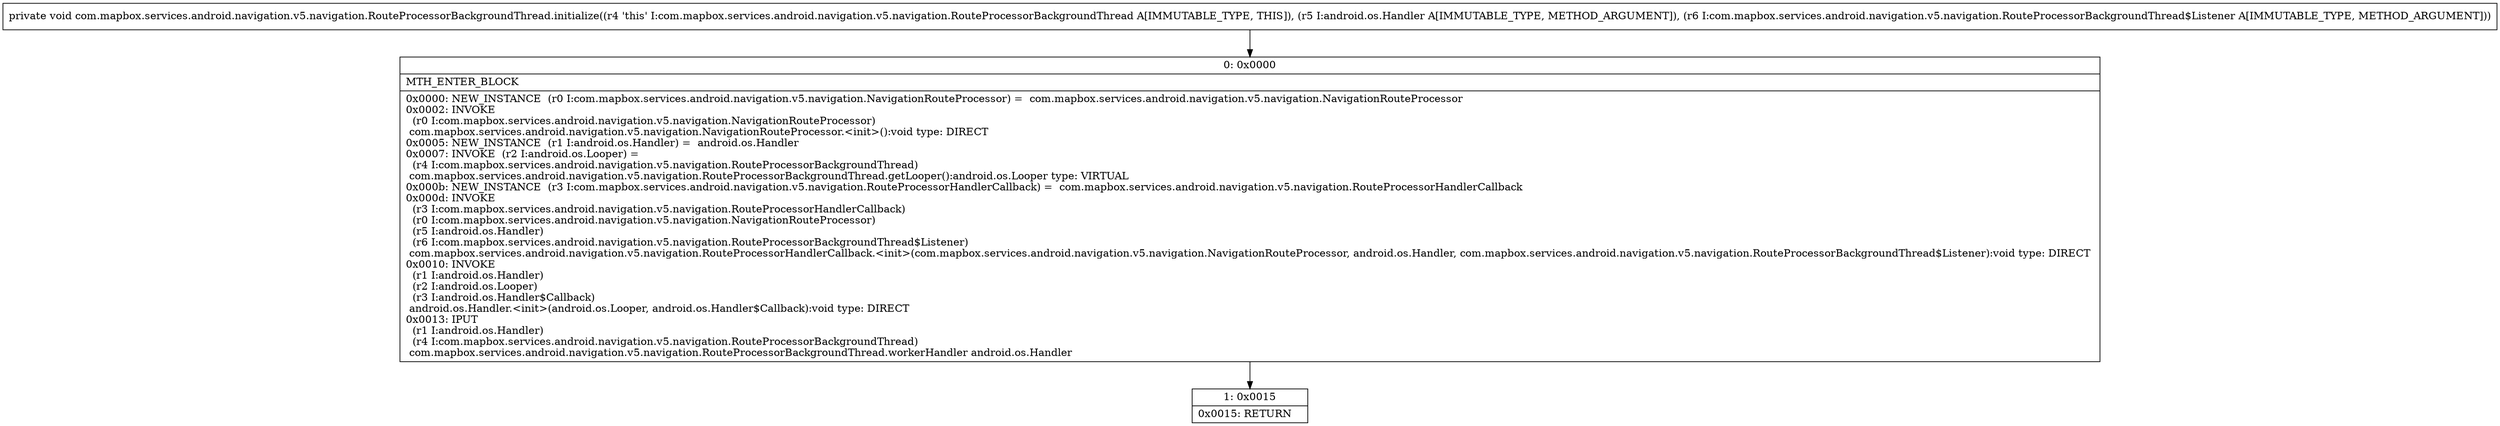 digraph "CFG forcom.mapbox.services.android.navigation.v5.navigation.RouteProcessorBackgroundThread.initialize(Landroid\/os\/Handler;Lcom\/mapbox\/services\/android\/navigation\/v5\/navigation\/RouteProcessorBackgroundThread$Listener;)V" {
Node_0 [shape=record,label="{0\:\ 0x0000|MTH_ENTER_BLOCK\l|0x0000: NEW_INSTANCE  (r0 I:com.mapbox.services.android.navigation.v5.navigation.NavigationRouteProcessor) =  com.mapbox.services.android.navigation.v5.navigation.NavigationRouteProcessor \l0x0002: INVOKE  \l  (r0 I:com.mapbox.services.android.navigation.v5.navigation.NavigationRouteProcessor)\l com.mapbox.services.android.navigation.v5.navigation.NavigationRouteProcessor.\<init\>():void type: DIRECT \l0x0005: NEW_INSTANCE  (r1 I:android.os.Handler) =  android.os.Handler \l0x0007: INVOKE  (r2 I:android.os.Looper) = \l  (r4 I:com.mapbox.services.android.navigation.v5.navigation.RouteProcessorBackgroundThread)\l com.mapbox.services.android.navigation.v5.navigation.RouteProcessorBackgroundThread.getLooper():android.os.Looper type: VIRTUAL \l0x000b: NEW_INSTANCE  (r3 I:com.mapbox.services.android.navigation.v5.navigation.RouteProcessorHandlerCallback) =  com.mapbox.services.android.navigation.v5.navigation.RouteProcessorHandlerCallback \l0x000d: INVOKE  \l  (r3 I:com.mapbox.services.android.navigation.v5.navigation.RouteProcessorHandlerCallback)\l  (r0 I:com.mapbox.services.android.navigation.v5.navigation.NavigationRouteProcessor)\l  (r5 I:android.os.Handler)\l  (r6 I:com.mapbox.services.android.navigation.v5.navigation.RouteProcessorBackgroundThread$Listener)\l com.mapbox.services.android.navigation.v5.navigation.RouteProcessorHandlerCallback.\<init\>(com.mapbox.services.android.navigation.v5.navigation.NavigationRouteProcessor, android.os.Handler, com.mapbox.services.android.navigation.v5.navigation.RouteProcessorBackgroundThread$Listener):void type: DIRECT \l0x0010: INVOKE  \l  (r1 I:android.os.Handler)\l  (r2 I:android.os.Looper)\l  (r3 I:android.os.Handler$Callback)\l android.os.Handler.\<init\>(android.os.Looper, android.os.Handler$Callback):void type: DIRECT \l0x0013: IPUT  \l  (r1 I:android.os.Handler)\l  (r4 I:com.mapbox.services.android.navigation.v5.navigation.RouteProcessorBackgroundThread)\l com.mapbox.services.android.navigation.v5.navigation.RouteProcessorBackgroundThread.workerHandler android.os.Handler \l}"];
Node_1 [shape=record,label="{1\:\ 0x0015|0x0015: RETURN   \l}"];
MethodNode[shape=record,label="{private void com.mapbox.services.android.navigation.v5.navigation.RouteProcessorBackgroundThread.initialize((r4 'this' I:com.mapbox.services.android.navigation.v5.navigation.RouteProcessorBackgroundThread A[IMMUTABLE_TYPE, THIS]), (r5 I:android.os.Handler A[IMMUTABLE_TYPE, METHOD_ARGUMENT]), (r6 I:com.mapbox.services.android.navigation.v5.navigation.RouteProcessorBackgroundThread$Listener A[IMMUTABLE_TYPE, METHOD_ARGUMENT])) }"];
MethodNode -> Node_0;
Node_0 -> Node_1;
}


